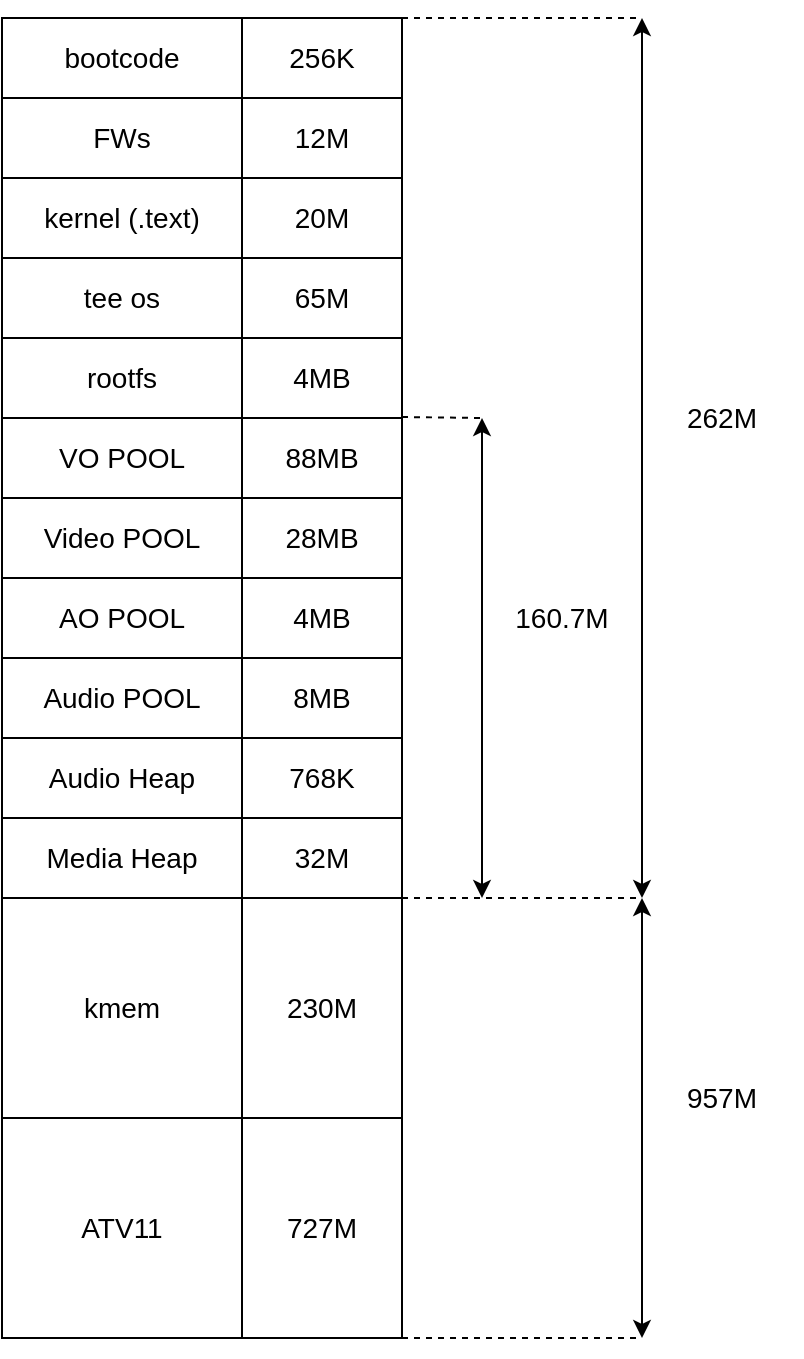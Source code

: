 <mxfile version="14.0.1" type="github">
  <diagram id="bfkQI2L6oIv6KiyjNBc6" name="Page-1">
    <mxGraphModel dx="1422" dy="804" grid="1" gridSize="10" guides="1" tooltips="1" connect="1" arrows="1" fold="1" page="1" pageScale="1" pageWidth="1169" pageHeight="827" math="0" shadow="0">
      <root>
        <mxCell id="0" />
        <mxCell id="1" parent="0" />
        <mxCell id="4XaUTw0jV5rLvWXBMGPG-1" value="bootcode" style="rounded=0;whiteSpace=wrap;html=1;fontSize=14;" vertex="1" parent="1">
          <mxGeometry x="80" y="40" width="120" height="40" as="geometry" />
        </mxCell>
        <mxCell id="4XaUTw0jV5rLvWXBMGPG-2" value="256K" style="rounded=0;whiteSpace=wrap;html=1;fontSize=14;" vertex="1" parent="1">
          <mxGeometry x="200" y="40" width="80" height="40" as="geometry" />
        </mxCell>
        <mxCell id="4XaUTw0jV5rLvWXBMGPG-3" value="FWs" style="rounded=0;whiteSpace=wrap;html=1;fontSize=14;" vertex="1" parent="1">
          <mxGeometry x="80" y="80" width="120" height="40" as="geometry" />
        </mxCell>
        <mxCell id="4XaUTw0jV5rLvWXBMGPG-4" value="12M" style="rounded=0;whiteSpace=wrap;html=1;fontSize=14;" vertex="1" parent="1">
          <mxGeometry x="200" y="80" width="80" height="40" as="geometry" />
        </mxCell>
        <mxCell id="4XaUTw0jV5rLvWXBMGPG-5" value="kernel (.text)" style="rounded=0;whiteSpace=wrap;html=1;fontSize=14;" vertex="1" parent="1">
          <mxGeometry x="80" y="120" width="120" height="40" as="geometry" />
        </mxCell>
        <mxCell id="4XaUTw0jV5rLvWXBMGPG-6" value="20M" style="rounded=0;whiteSpace=wrap;html=1;fontSize=14;" vertex="1" parent="1">
          <mxGeometry x="200" y="120" width="80" height="40" as="geometry" />
        </mxCell>
        <mxCell id="4XaUTw0jV5rLvWXBMGPG-7" value="tee os" style="rounded=0;whiteSpace=wrap;html=1;fontSize=14;" vertex="1" parent="1">
          <mxGeometry x="80" y="160" width="120" height="40" as="geometry" />
        </mxCell>
        <mxCell id="4XaUTw0jV5rLvWXBMGPG-8" value="65M" style="rounded=0;whiteSpace=wrap;html=1;fontSize=14;" vertex="1" parent="1">
          <mxGeometry x="200" y="160" width="80" height="40" as="geometry" />
        </mxCell>
        <mxCell id="4XaUTw0jV5rLvWXBMGPG-9" value="VO POOL" style="rounded=0;whiteSpace=wrap;html=1;fontSize=14;" vertex="1" parent="1">
          <mxGeometry x="80" y="240" width="120" height="40" as="geometry" />
        </mxCell>
        <mxCell id="4XaUTw0jV5rLvWXBMGPG-10" value="Video POOL" style="rounded=0;whiteSpace=wrap;html=1;fontSize=14;" vertex="1" parent="1">
          <mxGeometry x="80" y="280" width="120" height="40" as="geometry" />
        </mxCell>
        <mxCell id="4XaUTw0jV5rLvWXBMGPG-11" value="AO POOL" style="rounded=0;whiteSpace=wrap;html=1;fontSize=14;" vertex="1" parent="1">
          <mxGeometry x="80" y="320" width="120" height="40" as="geometry" />
        </mxCell>
        <mxCell id="4XaUTw0jV5rLvWXBMGPG-12" value="Audio POOL" style="rounded=0;whiteSpace=wrap;html=1;fontSize=14;" vertex="1" parent="1">
          <mxGeometry x="80" y="360" width="120" height="40" as="geometry" />
        </mxCell>
        <mxCell id="4XaUTw0jV5rLvWXBMGPG-13" value="Audio Heap" style="rounded=0;whiteSpace=wrap;html=1;fontSize=14;" vertex="1" parent="1">
          <mxGeometry x="80" y="400" width="120" height="40" as="geometry" />
        </mxCell>
        <mxCell id="4XaUTw0jV5rLvWXBMGPG-14" value="Media Heap" style="rounded=0;whiteSpace=wrap;html=1;fontSize=14;" vertex="1" parent="1">
          <mxGeometry x="80" y="440" width="120" height="40" as="geometry" />
        </mxCell>
        <mxCell id="4XaUTw0jV5rLvWXBMGPG-15" value="88MB" style="rounded=0;whiteSpace=wrap;html=1;fontSize=14;" vertex="1" parent="1">
          <mxGeometry x="200" y="240" width="80" height="40" as="geometry" />
        </mxCell>
        <mxCell id="4XaUTw0jV5rLvWXBMGPG-16" value="28MB" style="rounded=0;whiteSpace=wrap;html=1;fontSize=14;" vertex="1" parent="1">
          <mxGeometry x="200" y="280" width="80" height="40" as="geometry" />
        </mxCell>
        <mxCell id="4XaUTw0jV5rLvWXBMGPG-17" value="4MB" style="rounded=0;whiteSpace=wrap;html=1;fontSize=14;" vertex="1" parent="1">
          <mxGeometry x="200" y="320" width="80" height="40" as="geometry" />
        </mxCell>
        <mxCell id="4XaUTw0jV5rLvWXBMGPG-18" value="8MB" style="rounded=0;whiteSpace=wrap;html=1;fontSize=14;" vertex="1" parent="1">
          <mxGeometry x="200" y="360" width="80" height="40" as="geometry" />
        </mxCell>
        <mxCell id="4XaUTw0jV5rLvWXBMGPG-19" value="768K" style="rounded=0;whiteSpace=wrap;html=1;fontSize=14;" vertex="1" parent="1">
          <mxGeometry x="200" y="400" width="80" height="40" as="geometry" />
        </mxCell>
        <mxCell id="4XaUTw0jV5rLvWXBMGPG-20" value="32M" style="rounded=0;whiteSpace=wrap;html=1;fontSize=14;" vertex="1" parent="1">
          <mxGeometry x="200" y="440" width="80" height="40" as="geometry" />
        </mxCell>
        <mxCell id="4XaUTw0jV5rLvWXBMGPG-21" value="rootfs" style="rounded=0;whiteSpace=wrap;html=1;fontSize=14;" vertex="1" parent="1">
          <mxGeometry x="80" y="200" width="120" height="40" as="geometry" />
        </mxCell>
        <mxCell id="4XaUTw0jV5rLvWXBMGPG-22" value="4MB" style="rounded=0;whiteSpace=wrap;html=1;fontSize=14;" vertex="1" parent="1">
          <mxGeometry x="200" y="200" width="80" height="40" as="geometry" />
        </mxCell>
        <mxCell id="4XaUTw0jV5rLvWXBMGPG-23" value="" style="endArrow=classic;startArrow=classic;html=1;fontSize=14;" edge="1" parent="1">
          <mxGeometry width="50" height="50" relative="1" as="geometry">
            <mxPoint x="320" y="480" as="sourcePoint" />
            <mxPoint x="320" y="240" as="targetPoint" />
          </mxGeometry>
        </mxCell>
        <mxCell id="4XaUTw0jV5rLvWXBMGPG-24" value="160.7M" style="text;html=1;strokeColor=none;fillColor=none;align=center;verticalAlign=middle;whiteSpace=wrap;rounded=0;fontSize=14;" vertex="1" parent="1">
          <mxGeometry x="320" y="320" width="80" height="40" as="geometry" />
        </mxCell>
        <mxCell id="4XaUTw0jV5rLvWXBMGPG-25" value="" style="endArrow=classic;startArrow=classic;html=1;fontSize=14;" edge="1" parent="1">
          <mxGeometry width="50" height="50" relative="1" as="geometry">
            <mxPoint x="400" y="480" as="sourcePoint" />
            <mxPoint x="400" y="40" as="targetPoint" />
          </mxGeometry>
        </mxCell>
        <mxCell id="4XaUTw0jV5rLvWXBMGPG-26" value="262M" style="text;html=1;strokeColor=none;fillColor=none;align=center;verticalAlign=middle;whiteSpace=wrap;rounded=0;fontSize=14;" vertex="1" parent="1">
          <mxGeometry x="400" y="220" width="80" height="40" as="geometry" />
        </mxCell>
        <mxCell id="4XaUTw0jV5rLvWXBMGPG-27" value="kmem" style="rounded=0;whiteSpace=wrap;html=1;fontSize=14;" vertex="1" parent="1">
          <mxGeometry x="80" y="480" width="120" height="110" as="geometry" />
        </mxCell>
        <mxCell id="4XaUTw0jV5rLvWXBMGPG-28" value="ATV11" style="rounded=0;whiteSpace=wrap;html=1;fontSize=14;" vertex="1" parent="1">
          <mxGeometry x="80" y="590" width="120" height="110" as="geometry" />
        </mxCell>
        <mxCell id="4XaUTw0jV5rLvWXBMGPG-29" value="230M" style="rounded=0;whiteSpace=wrap;html=1;fontSize=14;" vertex="1" parent="1">
          <mxGeometry x="200" y="480" width="80" height="110" as="geometry" />
        </mxCell>
        <mxCell id="4XaUTw0jV5rLvWXBMGPG-30" value="727M" style="rounded=0;whiteSpace=wrap;html=1;fontSize=14;" vertex="1" parent="1">
          <mxGeometry x="200" y="590" width="80" height="110" as="geometry" />
        </mxCell>
        <mxCell id="4XaUTw0jV5rLvWXBMGPG-31" value="" style="endArrow=classic;startArrow=classic;html=1;fontSize=14;" edge="1" parent="1">
          <mxGeometry width="50" height="50" relative="1" as="geometry">
            <mxPoint x="400" y="700" as="sourcePoint" />
            <mxPoint x="400" y="480" as="targetPoint" />
          </mxGeometry>
        </mxCell>
        <mxCell id="4XaUTw0jV5rLvWXBMGPG-32" value="957M" style="text;html=1;strokeColor=none;fillColor=none;align=center;verticalAlign=middle;whiteSpace=wrap;rounded=0;fontSize=14;" vertex="1" parent="1">
          <mxGeometry x="400" y="560" width="80" height="40" as="geometry" />
        </mxCell>
        <mxCell id="4XaUTw0jV5rLvWXBMGPG-33" value="" style="endArrow=none;dashed=1;html=1;fontSize=14;exitX=1;exitY=0;exitDx=0;exitDy=0;" edge="1" parent="1" source="4XaUTw0jV5rLvWXBMGPG-2">
          <mxGeometry width="50" height="50" relative="1" as="geometry">
            <mxPoint x="610" y="440" as="sourcePoint" />
            <mxPoint x="400" y="40" as="targetPoint" />
          </mxGeometry>
        </mxCell>
        <mxCell id="4XaUTw0jV5rLvWXBMGPG-34" value="" style="endArrow=none;dashed=1;html=1;fontSize=14;exitX=1;exitY=0;exitDx=0;exitDy=0;" edge="1" parent="1" source="4XaUTw0jV5rLvWXBMGPG-29">
          <mxGeometry width="50" height="50" relative="1" as="geometry">
            <mxPoint x="480" y="480" as="sourcePoint" />
            <mxPoint x="400" y="480" as="targetPoint" />
          </mxGeometry>
        </mxCell>
        <mxCell id="4XaUTw0jV5rLvWXBMGPG-36" value="" style="endArrow=none;dashed=1;html=1;fontSize=14;exitX=1;exitY=0;exitDx=0;exitDy=0;" edge="1" parent="1">
          <mxGeometry width="50" height="50" relative="1" as="geometry">
            <mxPoint x="280" y="700" as="sourcePoint" />
            <mxPoint x="400" y="700" as="targetPoint" />
          </mxGeometry>
        </mxCell>
        <mxCell id="4XaUTw0jV5rLvWXBMGPG-37" value="" style="endArrow=none;dashed=1;html=1;fontSize=14;exitX=1;exitY=0;exitDx=0;exitDy=0;" edge="1" parent="1">
          <mxGeometry width="50" height="50" relative="1" as="geometry">
            <mxPoint x="280" y="239.5" as="sourcePoint" />
            <mxPoint x="320" y="240" as="targetPoint" />
          </mxGeometry>
        </mxCell>
      </root>
    </mxGraphModel>
  </diagram>
</mxfile>
